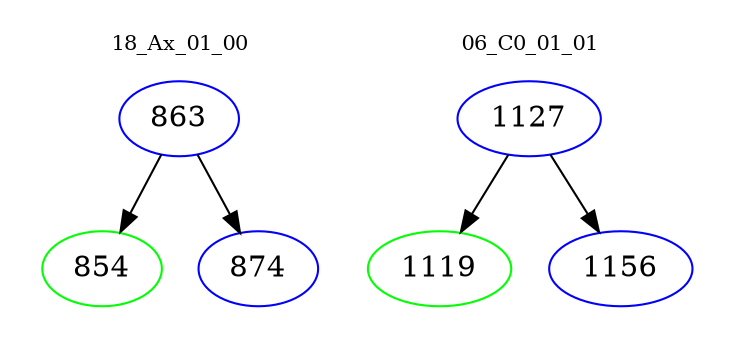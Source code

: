digraph{
subgraph cluster_0 {
color = white
label = "18_Ax_01_00";
fontsize=10;
T0_863 [label="863", color="blue"]
T0_863 -> T0_854 [color="black"]
T0_854 [label="854", color="green"]
T0_863 -> T0_874 [color="black"]
T0_874 [label="874", color="blue"]
}
subgraph cluster_1 {
color = white
label = "06_C0_01_01";
fontsize=10;
T1_1127 [label="1127", color="blue"]
T1_1127 -> T1_1119 [color="black"]
T1_1119 [label="1119", color="green"]
T1_1127 -> T1_1156 [color="black"]
T1_1156 [label="1156", color="blue"]
}
}
